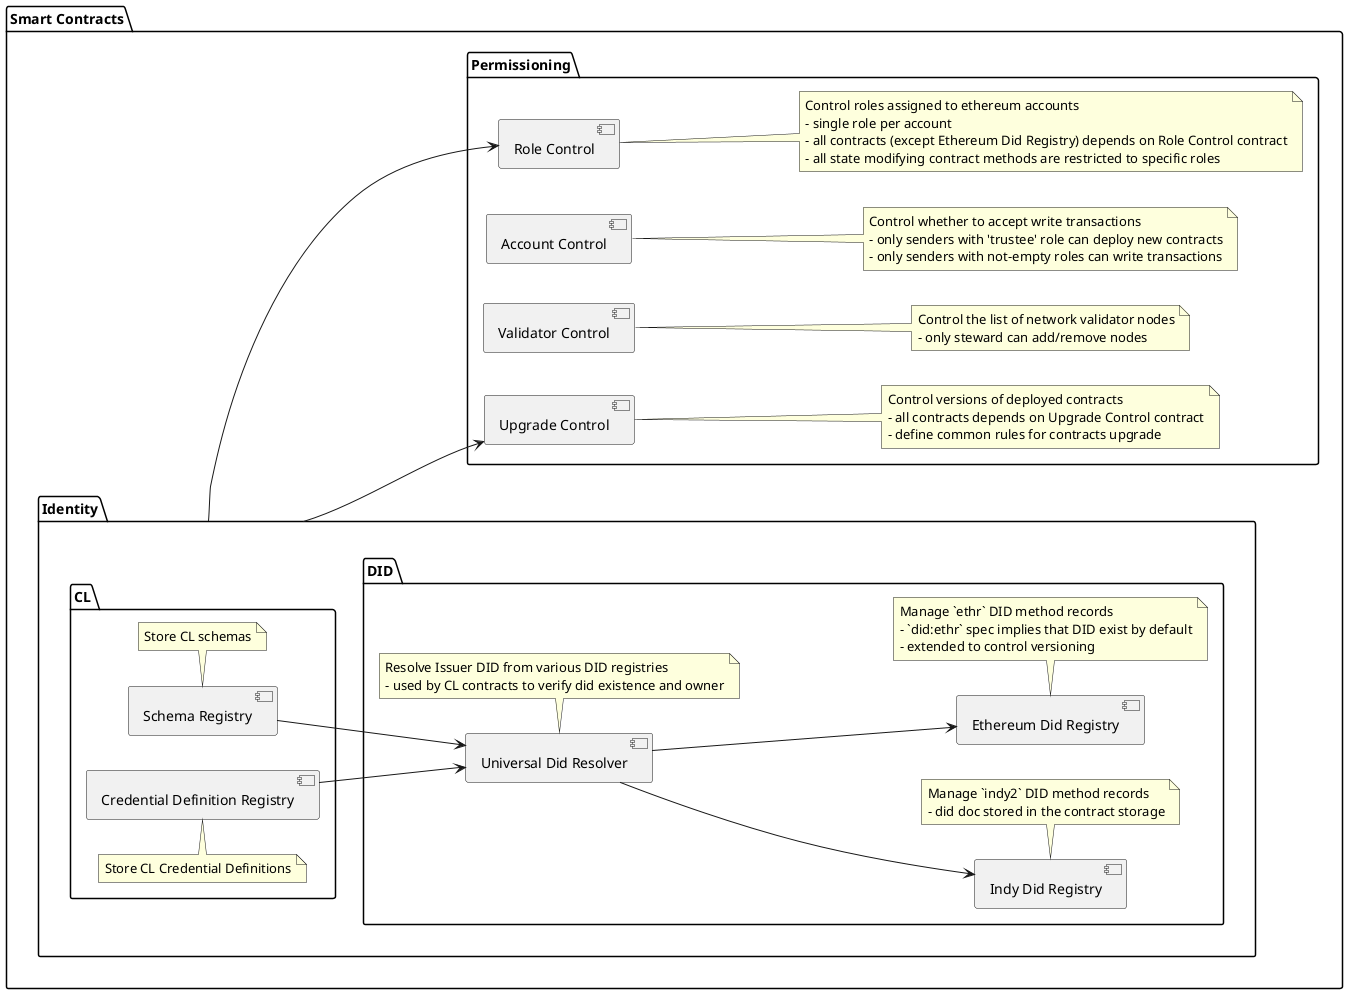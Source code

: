 @startuml



left to right direction

package "Smart Contracts" {

    package "Permissioning" {

        component [Role Control]
        note right of [Role Control]
          Control roles assigned to ethereum accounts
          - single role per account
          - all contracts (except Ethereum Did Registry) depends on Role Control contract
          - all state modifying contract methods are restricted to specific roles
        end note

        component [Account Control]
        note right of [Account Control]
          Control whether to accept write transactions
          - only senders with 'trustee' role can deploy new contracts
          - only senders with not-empty roles can write transactions
        end note

        component [Validator Control]
        note right of [Validator Control]
          Control the list of network validator nodes
          - only steward can add/remove nodes
        end note

        component [Upgrade Control]
        note right of [Upgrade Control]
          Control versions of deployed contracts
          - all contracts depends on Upgrade Control contract
          - define common rules for contracts upgrade
        end note
    }

    package "Identity" {

       package "DID" {

            component [Indy Did Registry]
            note bottom of [Indy Did Registry]
              Manage `indy2` DID method records
              - did doc stored in the contract storage
            end note

            component [Ethereum Did Registry]
            note bottom of [Ethereum Did Registry]
              Manage `ethr` DID method records
              - `did:ethr` spec implies that DID exist by default
              - extended to control versioning
            end note

            component [Universal Did Resolver]
            note bottom of [Universal Did Resolver]
              Resolve Issuer DID from various DID registries
              - used by CL contracts to verify did existence and owner
            end note
        }

        package "CL" {

            component [Schema Registry]
            note bottom of [Schema Registry]
              Store CL schemas
            end note

            component [Credential Definition Registry]
            note top of [Credential Definition Registry]
              Store CL Credential Definitions
            end note
        }
    }

    [Identity] --> [Role Control]
    [Identity] --> [Upgrade Control]
    [Universal Did Resolver] --> [Indy Did Registry]
    [Universal Did Resolver] --> [Ethereum Did Registry]
    [Schema Registry] --> [Universal Did Resolver]
    [Credential Definition Registry] --> [Universal Did Resolver]
}

@enduml
